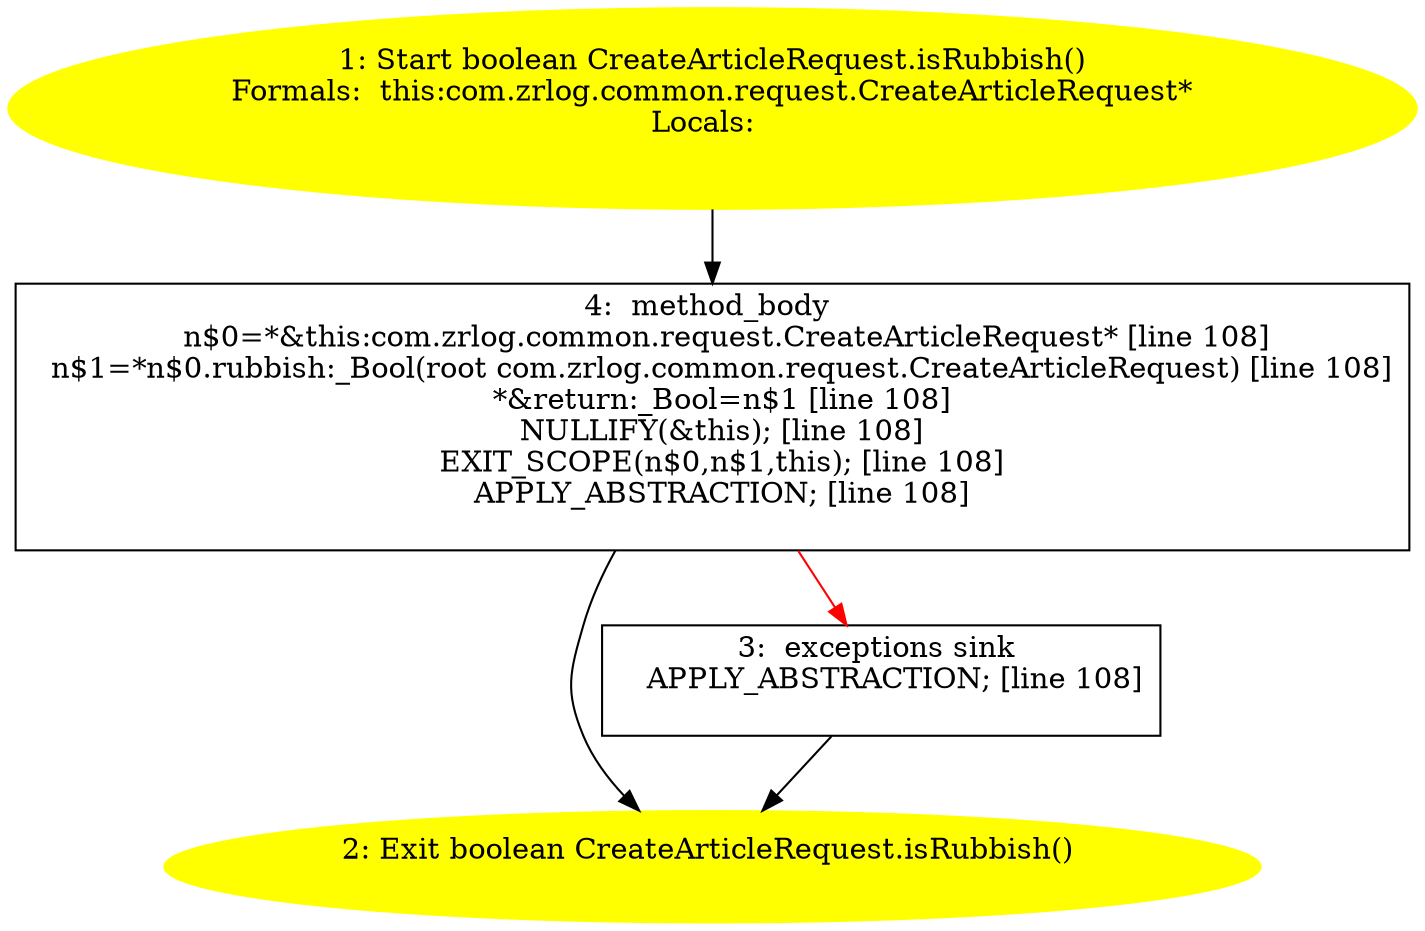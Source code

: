 /* @generated */
digraph cfg {
"com.zrlog.common.request.CreateArticleRequest.isRubbish():boolean.b67268a565e2edc79e3c7d1fafaa793b_1" [label="1: Start boolean CreateArticleRequest.isRubbish()\nFormals:  this:com.zrlog.common.request.CreateArticleRequest*\nLocals:  \n  " color=yellow style=filled]
	

	 "com.zrlog.common.request.CreateArticleRequest.isRubbish():boolean.b67268a565e2edc79e3c7d1fafaa793b_1" -> "com.zrlog.common.request.CreateArticleRequest.isRubbish():boolean.b67268a565e2edc79e3c7d1fafaa793b_4" ;
"com.zrlog.common.request.CreateArticleRequest.isRubbish():boolean.b67268a565e2edc79e3c7d1fafaa793b_2" [label="2: Exit boolean CreateArticleRequest.isRubbish() \n  " color=yellow style=filled]
	

"com.zrlog.common.request.CreateArticleRequest.isRubbish():boolean.b67268a565e2edc79e3c7d1fafaa793b_3" [label="3:  exceptions sink \n   APPLY_ABSTRACTION; [line 108]\n " shape="box"]
	

	 "com.zrlog.common.request.CreateArticleRequest.isRubbish():boolean.b67268a565e2edc79e3c7d1fafaa793b_3" -> "com.zrlog.common.request.CreateArticleRequest.isRubbish():boolean.b67268a565e2edc79e3c7d1fafaa793b_2" ;
"com.zrlog.common.request.CreateArticleRequest.isRubbish():boolean.b67268a565e2edc79e3c7d1fafaa793b_4" [label="4:  method_body \n   n$0=*&this:com.zrlog.common.request.CreateArticleRequest* [line 108]\n  n$1=*n$0.rubbish:_Bool(root com.zrlog.common.request.CreateArticleRequest) [line 108]\n  *&return:_Bool=n$1 [line 108]\n  NULLIFY(&this); [line 108]\n  EXIT_SCOPE(n$0,n$1,this); [line 108]\n  APPLY_ABSTRACTION; [line 108]\n " shape="box"]
	

	 "com.zrlog.common.request.CreateArticleRequest.isRubbish():boolean.b67268a565e2edc79e3c7d1fafaa793b_4" -> "com.zrlog.common.request.CreateArticleRequest.isRubbish():boolean.b67268a565e2edc79e3c7d1fafaa793b_2" ;
	 "com.zrlog.common.request.CreateArticleRequest.isRubbish():boolean.b67268a565e2edc79e3c7d1fafaa793b_4" -> "com.zrlog.common.request.CreateArticleRequest.isRubbish():boolean.b67268a565e2edc79e3c7d1fafaa793b_3" [color="red" ];
}
